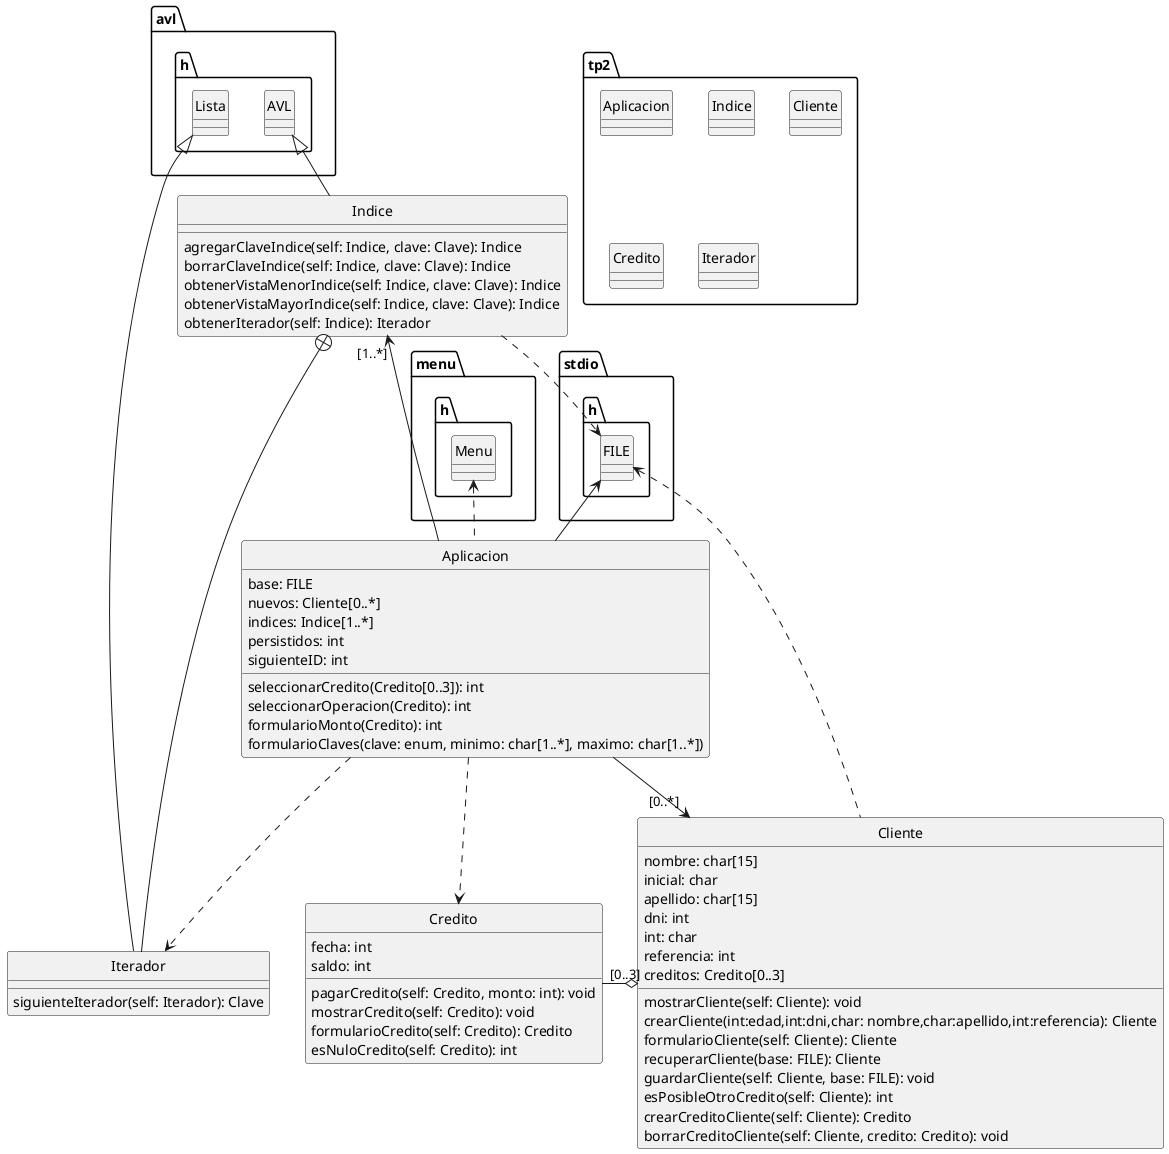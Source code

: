 @startuml

package tp2 <<Folder>> {
    class Aplicacion
    class Indice
    class Cliente
    class Credito
    class Iterador
}

package stdio.h <<Folder>> {
    class FILE
}

package avl.h <<Folder>> {
    class AVL
    class Lista
}

package menu.h <<Folder>> {
    class Menu
}

class Aplicacion {
	base: FILE
	nuevos: Cliente[0..*]
	indices: Indice[1..*]
	persistidos: int
	siguienteID: int
	seleccionarCredito(Credito[0..3]): int
	seleccionarOperacion(Credito): int
	formularioMonto(Credito): int
	formularioClaves(clave: enum, minimo: char[1..*], maximo: char[1..*])
}

class Cliente {
	nombre: char[15]
 	inicial: char
	apellido: char[15]
	dni: int
	int: char
	referencia: int
	creditos: Credito[0..3]
	mostrarCliente(self: Cliente): void
	crearCliente(int:edad,int:dni,char: nombre,char:apellido,int:referencia): Cliente
	formularioCliente(self: Cliente): Cliente
	recuperarCliente(base: FILE): Cliente
	guardarCliente(self: Cliente, base: FILE): void
	esPosibleOtroCredito(self: Cliente): int
	crearCreditoCliente(self: Cliente): Credito
	borrarCreditoCliente(self: Cliente, credito: Credito): void
}

class Credito {
	fecha: int
  	saldo: int
	pagarCredito(self: Credito, monto: int): void
	mostrarCredito(self: Credito): void
	formularioCredito(self: Credito): Credito
	esNuloCredito(self: Credito): int
}

class Indice {
    agregarClaveIndice(self: Indice, clave: Clave): Indice
    borrarClaveIndice(self: Indice, clave: Clave): Indice
    obtenerVistaMenorIndice(self: Indice, clave: Clave): Indice
    obtenerVistaMayorIndice(self: Indice, clave: Clave): Indice
    obtenerIterador(self: Indice): Iterador
}

class Iterador {
	siguienteIterador(self: Iterador): Clave
}

Aplicacion .up.> Menu
Aplicacion -left-> "[1..*]" Indice
Aplicacion -up-> FILE
Aplicacion --> "[0..*]" Cliente
Aplicacion ..> Credito
Cliente o-left- "[0..3]" Credito
Cliente .up.> FILE
Indice ..> FILE
Indice -up-|> AVL
Indice +-down- Iterador
Iterador -up-|> Lista
Aplicacion ..> Iterador

hide class circle

@enduml
